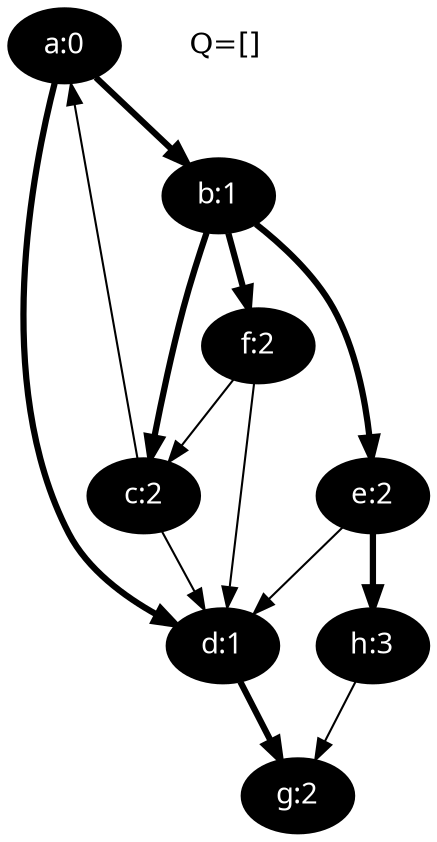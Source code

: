 Digraph {
a [ label="a:0" fontcolor=white style=filled fontname="time-bold" fillcolor=black ];
b [ label="b:1" fontcolor=white style=filled fontname="time-bold" fillcolor=black ];
c [ label="c:2" fontcolor=white style=filled fontname="time-bold" fillcolor=black ];
d [ label="d:1" fontcolor=white style=filled fontname="time-bold" fillcolor=black ];
e [ label="e:2" fontcolor=white style=filled fontname="time-bold" fillcolor=black ];
f [ label="f:2" fontcolor=white style=filled fontname="time-bold" fillcolor=black ];
g [ label="g:2" fontcolor=white style=filled fontname="time-bold" fillcolor=black ];
h [ label="h:3" fontcolor=white style=filled fontname="time-bold" fillcolor=black ];
a->b[label="", penwidth=3];
a->d[label="", penwidth=3];
b->c[label="", penwidth=3];
b->e[label="", penwidth=3];
b->f[label="", penwidth=3];
c->a[label="", penwidth=1];
c->d[label="", penwidth=1];
d->g[label="", penwidth=3];
e->d[label="", penwidth=1];
e->h[label="", penwidth=3];
f->c[label="", penwidth=1];
f->d[label="", penwidth=1];
h->g[label="", penwidth=1];
legend[label="Q=[]", color=white];
}
